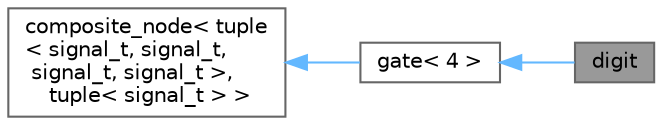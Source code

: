 digraph "digit"
{
 // LATEX_PDF_SIZE
  bgcolor="transparent";
  edge [fontname=Helvetica,fontsize=10,labelfontname=Helvetica,labelfontsize=10];
  node [fontname=Helvetica,fontsize=10,shape=box,height=0.2,width=0.4];
  rankdir="LR";
  Node1 [id="Node000001",label="digit",height=0.2,width=0.4,color="gray40", fillcolor="grey60", style="filled", fontcolor="black",tooltip=" "];
  Node2 -> Node1 [id="edge1_Node000001_Node000002",dir="back",color="steelblue1",style="solid",tooltip=" "];
  Node2 [id="Node000002",label="gate\< 4 \>",height=0.2,width=0.4,color="gray40", fillcolor="white", style="filled",URL="$classgate_3_014_01_4.html",tooltip=" "];
  Node3 -> Node2 [id="edge2_Node000002_Node000003",dir="back",color="steelblue1",style="solid",tooltip=" "];
  Node3 [id="Node000003",label="composite_node\< tuple\l\< signal_t, signal_t,\l signal_t, signal_t \>,\l tuple\< signal_t \> \>",height=0.2,width=0.4,color="gray40", fillcolor="white", style="filled",tooltip=" "];
}
